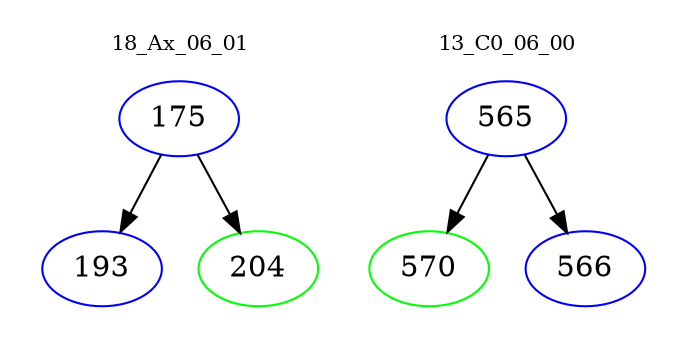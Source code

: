 digraph{
subgraph cluster_0 {
color = white
label = "18_Ax_06_01";
fontsize=10;
T0_175 [label="175", color="blue"]
T0_175 -> T0_193 [color="black"]
T0_193 [label="193", color="blue"]
T0_175 -> T0_204 [color="black"]
T0_204 [label="204", color="green"]
}
subgraph cluster_1 {
color = white
label = "13_C0_06_00";
fontsize=10;
T1_565 [label="565", color="blue"]
T1_565 -> T1_570 [color="black"]
T1_570 [label="570", color="green"]
T1_565 -> T1_566 [color="black"]
T1_566 [label="566", color="blue"]
}
}
